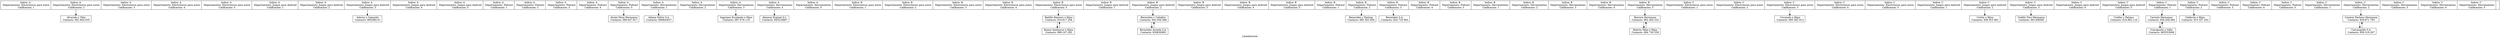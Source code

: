 Digraph G{
rankdir = TB;
 node [shape = record];
 
 
 label = "Linealizacion";
 
 // creamos el vector  
 Vector [label="  <A0>Indice: A \n Departamento: Electrónicos para autos\n Calificacion: 1|<A1>Indice: A \n Departamento: Electrónicos para autos\n Calificacion: 2|<A2>Indice: A \n Departamento: Electrónicos para autos\n Calificacion: 3|<A3>Indice: A \n Departamento: Electrónicos para autos\n Calificacion: 4|<A4>Indice: A \n Departamento: Electrónicos para autos\n Calificacion: 5|
<A5>Indice: A \n Departamento: Juegos para Android\n Calificacion: 1|<A6>Indice: A \n Departamento: Juegos para Android\n Calificacion: 2|<A7>Indice: A \n Departamento: Juegos para Android\n Calificacion: 3|<A8>Indice: A \n Departamento: Juegos para Android\n Calificacion: 4|<A9>Indice: A \n Departamento: Juegos para Android\n Calificacion: 5|
<A10>Indice: A \n Departamento: Podcast\n Calificacion: 1|<A11>Indice: A \n Departamento: Podcast\n Calificacion: 2|<A12>Indice: A \n Departamento: Podcast\n Calificacion: 3|<A13>Indice: A \n Departamento: Podcast\n Calificacion: 4|<A14>Indice: A \n Departamento: Podcast\n Calificacion: 5|
<A15>Indice: A \n Departamento: Herramientas\n Calificacion: 1|<A16>Indice: A \n Departamento: Herramientas\n Calificacion: 2|<A17>Indice: A \n Departamento: Herramientas\n Calificacion: 3|<A18>Indice: A \n Departamento: Herramientas\n Calificacion: 4|<A19>Indice: A \n Departamento: Herramientas\n Calificacion: 5|
<B20>Indice: B \n Departamento: Electrónicos para autos\n Calificacion: 1|<B21>Indice: B \n Departamento: Electrónicos para autos\n Calificacion: 2|<B22>Indice: B \n Departamento: Electrónicos para autos\n Calificacion: 3|<B23>Indice: B \n Departamento: Electrónicos para autos\n Calificacion: 4|<B24>Indice: B \n Departamento: Electrónicos para autos\n Calificacion: 5|
<B25>Indice: B \n Departamento: Juegos para Android\n Calificacion: 1|<B26>Indice: B \n Departamento: Juegos para Android\n Calificacion: 2|<B27>Indice: B \n Departamento: Juegos para Android\n Calificacion: 3|<B28>Indice: B \n Departamento: Juegos para Android\n Calificacion: 4|<B29>Indice: B \n Departamento: Juegos para Android\n Calificacion: 5|
<B30>Indice: B \n Departamento: Podcast\n Calificacion: 1|<B31>Indice: B \n Departamento: Podcast\n Calificacion: 2|<B32>Indice: B \n Departamento: Podcast\n Calificacion: 3|<B33>Indice: B \n Departamento: Podcast\n Calificacion: 4|<B34>Indice: B \n Departamento: Podcast\n Calificacion: 5|
<B35>Indice: B \n Departamento: Herramientas\n Calificacion: 1|<B36>Indice: B \n Departamento: Herramientas\n Calificacion: 2|<B37>Indice: B \n Departamento: Herramientas\n Calificacion: 3|<B38>Indice: B \n Departamento: Herramientas\n Calificacion: 4|<B39>Indice: B \n Departamento: Herramientas\n Calificacion: 5|
<C40>Indice: C \n Departamento: Electrónicos para autos\n Calificacion: 1|<C41>Indice: C \n Departamento: Electrónicos para autos\n Calificacion: 2|<C42>Indice: C \n Departamento: Electrónicos para autos\n Calificacion: 3|<C43>Indice: C \n Departamento: Electrónicos para autos\n Calificacion: 4|<C44>Indice: C \n Departamento: Electrónicos para autos\n Calificacion: 5|
<C45>Indice: C \n Departamento: Juegos para Android\n Calificacion: 1|<C46>Indice: C \n Departamento: Juegos para Android\n Calificacion: 2|<C47>Indice: C \n Departamento: Juegos para Android\n Calificacion: 3|<C48>Indice: C \n Departamento: Juegos para Android\n Calificacion: 4|<C49>Indice: C \n Departamento: Juegos para Android\n Calificacion: 5|
<C50>Indice: C \n Departamento: Podcast\n Calificacion: 1|<C51>Indice: C \n Departamento: Podcast\n Calificacion: 2|<C52>Indice: C \n Departamento: Podcast\n Calificacion: 3|<C53>Indice: C \n Departamento: Podcast\n Calificacion: 4|<C54>Indice: C \n Departamento: Podcast\n Calificacion: 5|
<C55>Indice: C \n Departamento: Herramientas\n Calificacion: 1|<C56>Indice: C \n Departamento: Herramientas\n Calificacion: 2|<C57>Indice: C \n Departamento: Herramientas\n Calificacion: 3|<C58>Indice: C \n Departamento: Herramientas\n Calificacion: 4|<C59>Indice: C \n Departamento: Herramientas\n Calificacion: 5|
 " ]; 
Vector:A1->" Alvarado y Piña\n Contacto: 991.850.635" 
Vector:A7->" Adorno y Camacho\n Contacto: 985298151" 
Vector:A14->" Alcala Mora Hermanos\n Contacto: 980-827-817" 
Vector:A15->" Adame Delrío S.A.\n Contacto: 909845637" 
Vector:A17->" Anguiano Escalante e Hijos\n Contacto: 987-076-119" 
Vector:A18->" Almaraz Espinal S.L.\n Contacto: 943518867" 
Vector:B24->" Badillo Ramírez e Hijos\n Contacto: 916-817-258"-> " Bueno Santacruz e Hijos\n Contacto: 989-167-262"-> " Badillo Ramírez e Hijos\n Contacto: 916-817-258"; 
Vector:B26->" Bermúdez y Ceballos\n Contacto: 942 004 668"-> " Bermúdez Arreola S.A.\n Contacto: 930830885"-> " Bermúdez y Ceballos\n Contacto: 942 004 668"; 
Vector:B31->" Benavídez y Pantoja\n Contacto: 985 363 456" 
Vector:B32->" Bermúdez S.A.\n Contacto: 924 718 993" 
Vector:B39->" Barrera Hermanos\n Contacto: 963 404 333"-> " Batista Vélez e Hijos\n Contacto: 984 736 539"-> " Barrera Hermanos\n Contacto: 963 404 333"; 
Vector:C42->" Coronado e Hijos\n Contacto: 995 562 913" 
Vector:C46->" Cortés e Hijos\n Contacto: 949 915 891" 
Vector:C47->" Cedillo Toro Hermanos\n Contacto: 961308585" 
Vector:C49->" Cuellar y Palomo\n Contacto: 916.992.110" 
Vector:C50->" Carreón Hermanos\n Contacto: 938.458.084"-> " Concepción y Valle\n Contacto: 965553098"-> " Carreón Hermanos\n Contacto: 938.458.084"; 
Vector:C51->" Calderón e Hijos\n Contacto: 915 327 452" 
Vector:C56->" Casárez Pacheco Hermanos\n Contacto: 929-971-783"-> " Carrasquillo S.A.\n Contacto: 956.519.297"-> " Casárez Pacheco Hermanos\n Contacto: 929-971-783"; 
}